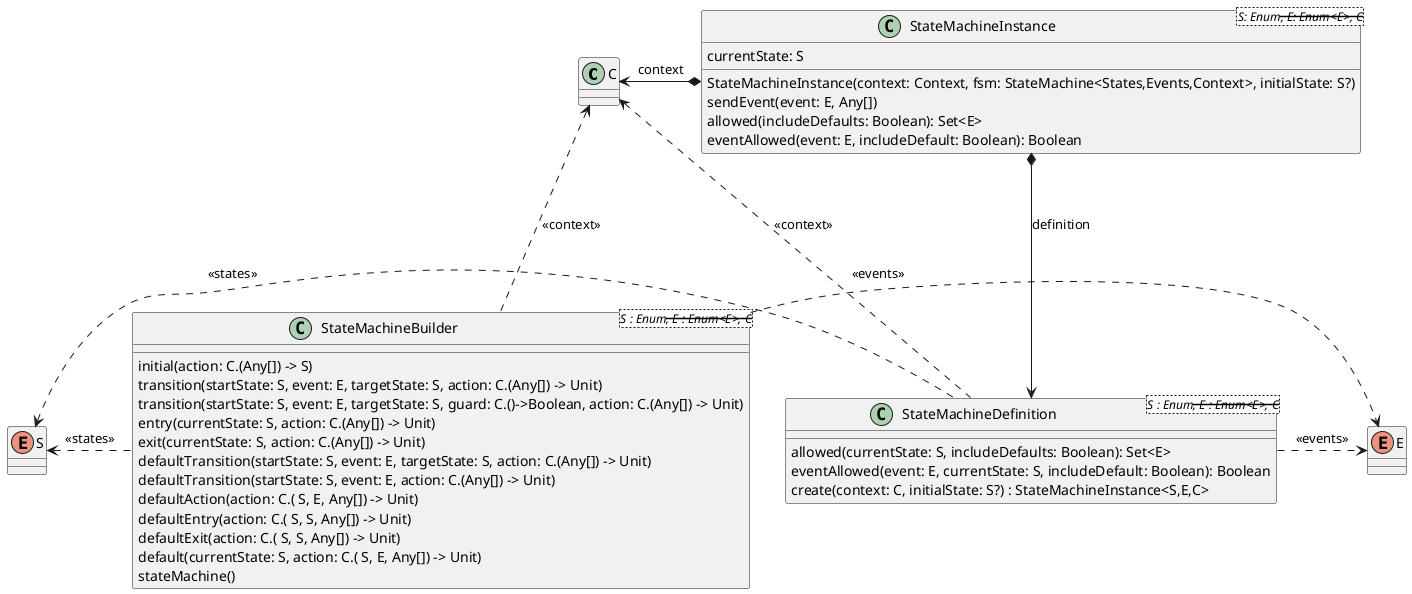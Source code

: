 @startuml

class C {
}
enum S {
}
enum E {
}

class StateMachineBuilder<S : Enum<S>, E : Enum<E>, C> {
    initial(action: C.(Any[]) -> S)
    transition(startState: S, event: E, targetState: S, action: C.(Any[]) -> Unit)
    transition(startState: S, event: E, targetState: S, guard: C.()->Boolean, action: C.(Any[]) -> Unit)
    entry(currentState: S, action: C.(Any[]) -> Unit)
    exit(currentState: S, action: C.(Any[]) -> Unit)
    defaultTransition(startState: S, event: E, targetState: S, action: C.(Any[]) -> Unit)
    defaultTransition(startState: S, event: E, action: C.(Any[]) -> Unit)
    defaultAction(action: C.( S, E, Any[]) -> Unit)
    defaultEntry(action: C.( S, S, Any[]) -> Unit)
    defaultExit(action: C.( S, S, Any[]) -> Unit)
    default(currentState: S, action: C.( S, E, Any[]) -> Unit)
    stateMachine()
}

class StateMachineDefinition<S : Enum<S>, E : Enum<E>, C> {
    allowed(currentState: S, includeDefaults: Boolean): Set<E>
    eventAllowed(event: E, currentState: S, includeDefault: Boolean): Boolean
    create(context: C, initialState: S?) : StateMachineInstance<S,E,C>
}

class StateMachineInstance<S: Enum<S>, E: Enum<E>, C> {
    StateMachineInstance(context: Context, fsm: StateMachine<States,Events,Context>, initialState: S?)
    currentState: S
    sendEvent(event: E, Any[])
    allowed(includeDefaults: Boolean): Set<E>
    eventAllowed(event: E, includeDefault: Boolean): Boolean
}

StateMachineBuilder .left.> S : <<states>>
StateMachineBuilder .right.> E : <<events>>
StateMachineBuilder .up.> C : <<context>>

StateMachineDefinition .left.> S : <<states>>
StateMachineDefinition .right.> E : <<events>>
StateMachineDefinition .up.> C : <<context>>

StateMachineInstance *---> StateMachineDefinition : definition
StateMachineInstance *-left-> C : context

@enduml
